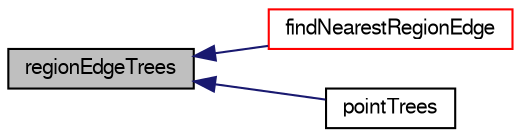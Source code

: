 digraph "regionEdgeTrees"
{
  bgcolor="transparent";
  edge [fontname="FreeSans",fontsize="10",labelfontname="FreeSans",labelfontsize="10"];
  node [fontname="FreeSans",fontsize="10",shape=record];
  rankdir="LR";
  Node275 [label="regionEdgeTrees",height=0.2,width=0.4,color="black", fillcolor="grey75", style="filled", fontcolor="black"];
  Node275 -> Node276 [dir="back",color="midnightblue",fontsize="10",style="solid",fontname="FreeSans"];
  Node276 [label="findNearestRegionEdge",height=0.2,width=0.4,color="red",URL="$a24682.html#a446be44c7493a941d15d17ae45ba2581",tooltip="Find nearest point on nearest region edge. Sets. "];
  Node275 -> Node280 [dir="back",color="midnightblue",fontsize="10",style="solid",fontname="FreeSans"];
  Node280 [label="pointTrees",height=0.2,width=0.4,color="black",URL="$a24682.html#a41831b7e2e036572a831407a35eafdda"];
}
